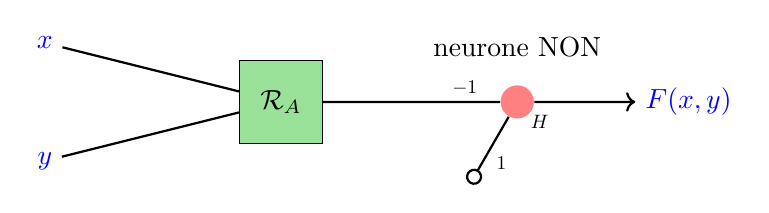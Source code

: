 % Figure after Kjell Magne Fauske
% http://www.texample.net/tikz/examples/neural-network/
\begin{tikzpicture}[scale=1.5]
   \def\layersep{2cm}
    \tikzstyle{every pin edge}=[thick]
    \tikzstyle{neuron}=[circle,fill=black!25,minimum size=12pt,inner sep=0pt]
    \tikzstyle{entree}=[];
    \tikzstyle{input neuron}=[neuron, fill=green!50];
    \tikzstyle{output neuron}=[neuron, fill=red!50];
    \tikzstyle{hidden neuron}=[neuron, fill=blue!50];
    \tikzstyle{annot} = [text width=4em, text centered]

    \tikzstyle{network}=[rectangle,draw,fill=green!70!black!40,minimum size=30pt,inner sep=0pt]
% Entree
\node[entree,blue] (E-1) at (-\layersep,-1) {$x$};
\node[entree,blue] (E-2) at (-\layersep,-2) {$y$};

% Premiere couche
\node[network] (I-1) at (0,-1.5) {$\mathcal{R}_A$};

%Seconde couche et sortie
\node[output neuron] (O) at (\layersep,-1.5 cm) {};
\node[below right=0.8ex,scale=0.7] at (O) {$H$};

% Arrete et poids
 \path[thick] (E-1) edge(I-1) ;
 \path[thick] (E-2) edge (I-1);



 \path[thick] (I-1) edge node[pos=0.8,above,scale=0.7]{$-1$} (O);
 \draw[-o,thick] (O) to node[midway,below right,scale=0.7]{$1$} ++ (-120:0.8) ;

% Sortie
 \draw[->,thick] (O)-- ++(1,0) node[right,blue]{$F(x,y)$};

\node at (O)[above=3ex]{neurone NON};
\end{tikzpicture}  